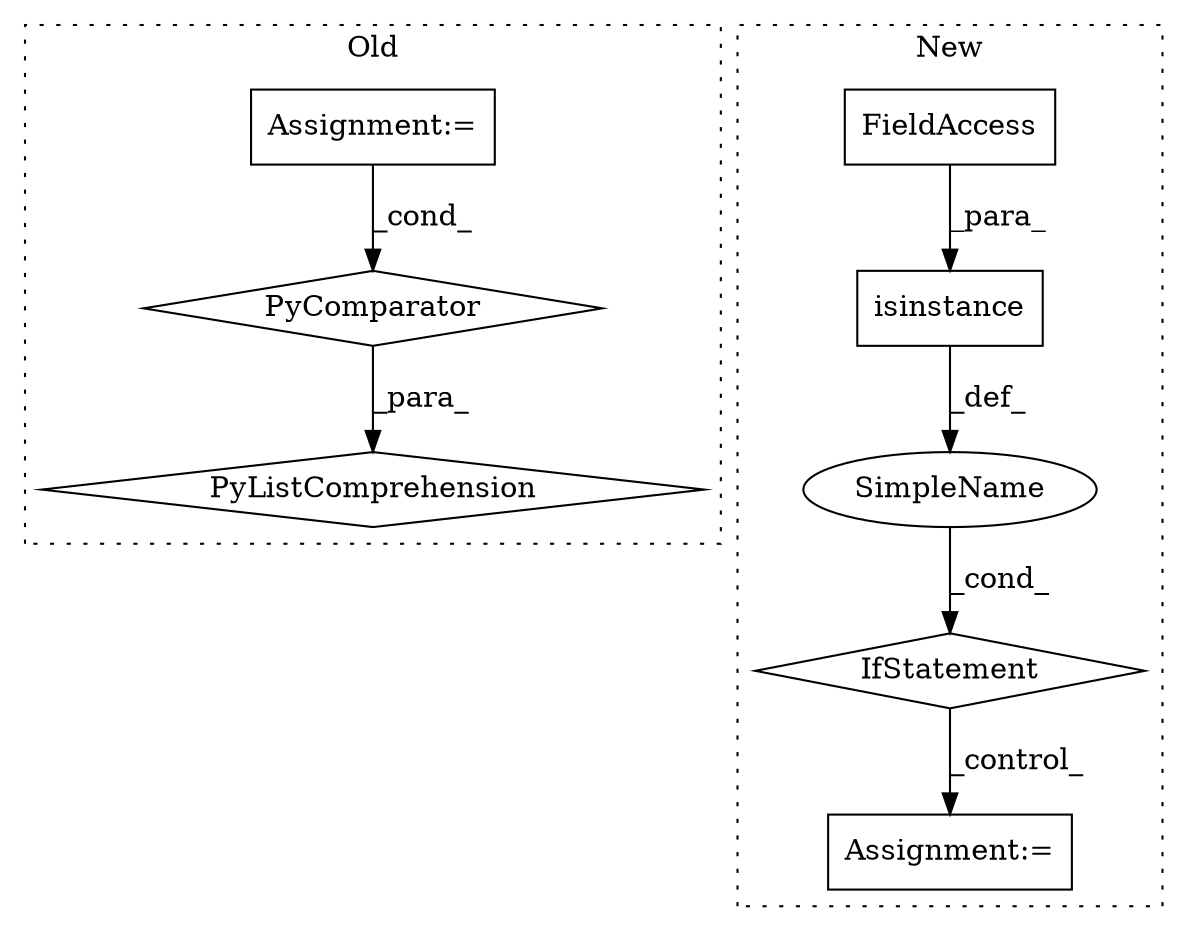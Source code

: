 digraph G {
subgraph cluster0 {
1 [label="PyListComprehension" a="109" s="1092" l="131" shape="diamond"];
4 [label="Assignment:=" a="7" s="1179" l="36" shape="box"];
5 [label="PyComparator" a="113" s="1179" l="36" shape="diamond"];
label = "Old";
style="dotted";
}
subgraph cluster1 {
2 [label="isinstance" a="32" s="1713,1766" l="11,1" shape="box"];
3 [label="IfStatement" a="25" s="1709,1767" l="4,2" shape="diamond"];
6 [label="Assignment:=" a="7" s="1984" l="1" shape="box"];
7 [label="SimpleName" a="42" s="" l="" shape="ellipse"];
8 [label="FieldAccess" a="22" s="1744" l="22" shape="box"];
label = "New";
style="dotted";
}
2 -> 7 [label="_def_"];
3 -> 6 [label="_control_"];
4 -> 5 [label="_cond_"];
5 -> 1 [label="_para_"];
7 -> 3 [label="_cond_"];
8 -> 2 [label="_para_"];
}